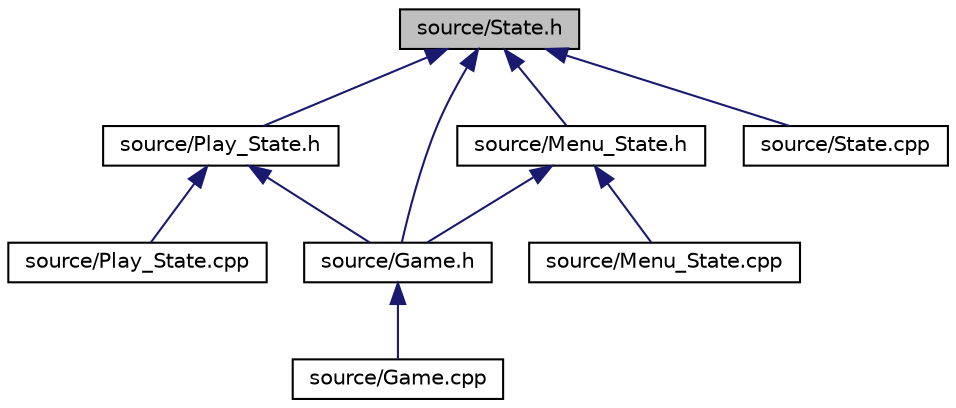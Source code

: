 digraph "source/State.h"
{
  edge [fontname="Helvetica",fontsize="10",labelfontname="Helvetica",labelfontsize="10"];
  node [fontname="Helvetica",fontsize="10",shape=record];
  Node3 [label="source/State.h",height=0.2,width=0.4,color="black", fillcolor="grey75", style="filled", fontcolor="black"];
  Node3 -> Node4 [dir="back",color="midnightblue",fontsize="10",style="solid",fontname="Helvetica"];
  Node4 [label="source/Game.h",height=0.2,width=0.4,color="black", fillcolor="white", style="filled",URL="$Game_8h.html"];
  Node4 -> Node5 [dir="back",color="midnightblue",fontsize="10",style="solid",fontname="Helvetica"];
  Node5 [label="source/Game.cpp",height=0.2,width=0.4,color="black", fillcolor="white", style="filled",URL="$Game_8cpp.html"];
  Node3 -> Node6 [dir="back",color="midnightblue",fontsize="10",style="solid",fontname="Helvetica"];
  Node6 [label="source/Play_State.h",height=0.2,width=0.4,color="black", fillcolor="white", style="filled",URL="$Play__State_8h.html"];
  Node6 -> Node4 [dir="back",color="midnightblue",fontsize="10",style="solid",fontname="Helvetica"];
  Node6 -> Node7 [dir="back",color="midnightblue",fontsize="10",style="solid",fontname="Helvetica"];
  Node7 [label="source/Play_State.cpp",height=0.2,width=0.4,color="black", fillcolor="white", style="filled",URL="$Play__State_8cpp.html"];
  Node3 -> Node8 [dir="back",color="midnightblue",fontsize="10",style="solid",fontname="Helvetica"];
  Node8 [label="source/Menu_State.h",height=0.2,width=0.4,color="black", fillcolor="white", style="filled",URL="$Menu__State_8h.html"];
  Node8 -> Node4 [dir="back",color="midnightblue",fontsize="10",style="solid",fontname="Helvetica"];
  Node8 -> Node9 [dir="back",color="midnightblue",fontsize="10",style="solid",fontname="Helvetica"];
  Node9 [label="source/Menu_State.cpp",height=0.2,width=0.4,color="black", fillcolor="white", style="filled",URL="$Menu__State_8cpp.html"];
  Node3 -> Node10 [dir="back",color="midnightblue",fontsize="10",style="solid",fontname="Helvetica"];
  Node10 [label="source/State.cpp",height=0.2,width=0.4,color="black", fillcolor="white", style="filled",URL="$State_8cpp.html"];
}
